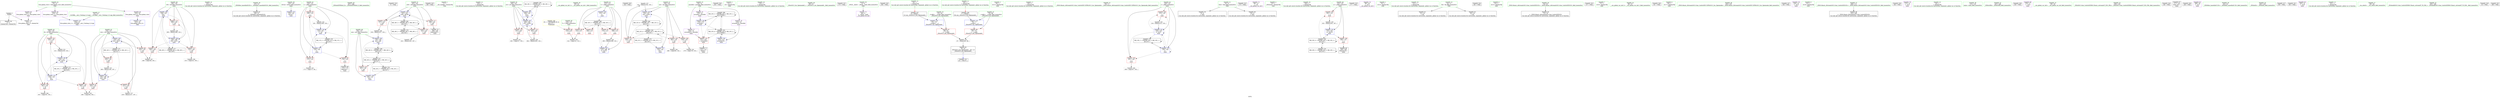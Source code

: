 digraph "SVFG" {
	label="SVFG";

	Node0x55f7fe12d160 [shape=record,color=grey,label="{NodeID: 0\nNullPtr}"];
	Node0x55f7fe12d160 -> Node0x55f7fe247900[style=solid];
	Node0x55f7fe12d160 -> Node0x55f7fe24bf90[style=solid];
	Node0x55f7fe246480 [shape=record,color=red,label="{NodeID: 97\n205\<--126\n\<--row\nmain\n}"];
	Node0x55f7fe246480 -> Node0x55f7fe2541f0[style=solid];
	Node0x55f7fe235a10 [shape=record,color=green,label="{NodeID: 14\n145\<--1\n\<--dummyObj\nCan only get source location for instruction, argument, global var or function.}"];
	Node0x55f7fe264760 [shape=record,color=black,label="{NodeID: 277\nMR_26V_2 = PHI(MR_26V_4, MR_26V_1, )\npts\{139 \}\n}"];
	Node0x55f7fe264760 -> Node0x55f7fe24ce60[style=dashed];
	Node0x55f7fe246fe0 [shape=record,color=red,label="{NodeID: 111\n232\<--138\n\<--i28\nmain\n}"];
	Node0x55f7fe246fe0 -> Node0x55f7fe253a70[style=solid];
	Node0x55f7fe2355c0 [shape=record,color=green,label="{NodeID: 28\n47\<--53\n_ZNSt8ios_base4InitD1Ev\<--_ZNSt8ios_base4InitD1Ev_field_insensitive\n}"];
	Node0x55f7fe2355c0 -> Node0x55f7fe247e00[style=solid];
	Node0x55f7fe24c230 [shape=record,color=blue,label="{NodeID: 125\n118\<--145\nretval\<--\nmain\n}"];
	Node0x55f7fe245ed0 [shape=record,color=green,label="{NodeID: 42\n124\<--125\ni\<--i_field_insensitive\nmain\n}"];
	Node0x55f7fe245ed0 -> Node0x55f7fe249780[style=solid];
	Node0x55f7fe245ed0 -> Node0x55f7fe249850[style=solid];
	Node0x55f7fe245ed0 -> Node0x55f7fe249920[style=solid];
	Node0x55f7fe245ed0 -> Node0x55f7fe24c3d0[style=solid];
	Node0x55f7fe245ed0 -> Node0x55f7fe24c570[style=solid];
	Node0x55f7fe24cd90 [shape=record,color=blue,label="{NodeID: 139\n126\<--228\nrow\<--dec27\nmain\n}"];
	Node0x55f7fe24cd90 -> Node0x55f7fe246620[style=dashed];
	Node0x55f7fe24cd90 -> Node0x55f7fe262d70[style=dashed];
	Node0x55f7fe247700 [shape=record,color=green,label="{NodeID: 56\n167\<--168\n_ZNSolsEPFRSoS_E\<--_ZNSolsEPFRSoS_E_field_insensitive\n}"];
	Node0x55f7fe275540 [shape=record,color=black,label="{NodeID: 319\n72 = PHI()\n}"];
	Node0x55f7fe253770 [shape=record,color=grey,label="{NodeID: 236\n258 = Binary(257, 150, )\n}"];
	Node0x55f7fe253770 -> Node0x55f7fe24d1a0[style=solid];
	Node0x55f7fe248440 [shape=record,color=black,label="{NodeID: 70\n249\<--248\nidxprom41\<--\nmain\n}"];
	Node0x55f7fe276c20 [shape=record,color=black,label="{NodeID: 333\n290 = PHI()\n}"];
	Node0x55f7fe248fd0 [shape=record,color=purple,label="{NodeID: 84\n324\<--33\nllvm.global_ctors_1\<--llvm.global_ctors\nGlob }"];
	Node0x55f7fe248fd0 -> Node0x55f7fe24be90[style=solid];
	Node0x55f7fe2345a0 [shape=record,color=green,label="{NodeID: 1\n7\<--1\n__dso_handle\<--dummyObj\nGlob }"];
	Node0x55f7fe246550 [shape=record,color=red,label="{NodeID: 98\n227\<--126\n\<--row\nmain\n}"];
	Node0x55f7fe246550 -> Node0x55f7fe2529f0[style=solid];
	Node0x55f7fe235ae0 [shape=record,color=green,label="{NodeID: 15\n150\<--1\n\<--dummyObj\nCan only get source location for instruction, argument, global var or function.}"];
	Node0x55f7fe264c60 [shape=record,color=black,label="{NodeID: 278\nMR_28V_2 = PHI(MR_28V_3, MR_28V_1, )\npts\{141 \}\n}"];
	Node0x55f7fe264c60 -> Node0x55f7fe24cf30[style=dashed];
	Node0x55f7fe264c60 -> Node0x55f7fe264c60[style=dashed];
	Node0x55f7fe2470b0 [shape=record,color=red,label="{NodeID: 112\n244\<--138\n\<--i28\nmain\n}"];
	Node0x55f7fe2470b0 -> Node0x55f7fe2547f0[style=solid];
	Node0x55f7fe2356c0 [shape=record,color=green,label="{NodeID: 29\n60\<--61\n__cxx_global_var_init.1\<--__cxx_global_var_init.1_field_insensitive\n}"];
	Node0x55f7fe24c300 [shape=record,color=blue,label="{NodeID: 126\n122\<--150\nt\<--\nmain\n}"];
	Node0x55f7fe24c300 -> Node0x55f7fe261b60[style=dashed];
	Node0x55f7fe245fa0 [shape=record,color=green,label="{NodeID: 43\n126\<--127\nrow\<--row_field_insensitive\nmain\n}"];
	Node0x55f7fe245fa0 -> Node0x55f7fe2463b0[style=solid];
	Node0x55f7fe245fa0 -> Node0x55f7fe246480[style=solid];
	Node0x55f7fe245fa0 -> Node0x55f7fe246550[style=solid];
	Node0x55f7fe245fa0 -> Node0x55f7fe246620[style=solid];
	Node0x55f7fe245fa0 -> Node0x55f7fe24c640[style=solid];
	Node0x55f7fe245fa0 -> Node0x55f7fe24cd90[style=solid];
	Node0x55f7fe24ce60 [shape=record,color=blue,label="{NodeID: 140\n138\<--145\ni28\<--\nmain\n}"];
	Node0x55f7fe24ce60 -> Node0x55f7fe246fe0[style=dashed];
	Node0x55f7fe24ce60 -> Node0x55f7fe2470b0[style=dashed];
	Node0x55f7fe24ce60 -> Node0x55f7fe247180[style=dashed];
	Node0x55f7fe24ce60 -> Node0x55f7fe24d340[style=dashed];
	Node0x55f7fe24ce60 -> Node0x55f7fe264760[style=dashed];
	Node0x55f7fe247800 [shape=record,color=green,label="{NodeID: 57\n35\<--317\n_GLOBAL__sub_I_Yoshiap_0_0.cpp\<--_GLOBAL__sub_I_Yoshiap_0_0.cpp_field_insensitive\n}"];
	Node0x55f7fe247800 -> Node0x55f7fe24be90[style=solid];
	Node0x55f7fe275610 [shape=record,color=black,label="{NodeID: 320\n104 = PHI()\n}"];
	Node0x55f7fe2538f0 [shape=record,color=grey,label="{NodeID: 237\n255 = Binary(254, 150, )\n}"];
	Node0x55f7fe2538f0 -> Node0x55f7fe24d0d0[style=solid];
	Node0x55f7fe248510 [shape=record,color=black,label="{NodeID: 71\n252\<--251\ntobool\<--\nmain\n}"];
	Node0x55f7fe276cf0 [shape=record,color=black,label="{NodeID: 334\n293 = PHI()\n}"];
	Node0x55f7fe2490d0 [shape=record,color=purple,label="{NodeID: 85\n325\<--33\nllvm.global_ctors_2\<--llvm.global_ctors\nGlob }"];
	Node0x55f7fe2490d0 -> Node0x55f7fe24bf90[style=solid];
	Node0x55f7fe234690 [shape=record,color=green,label="{NodeID: 2\n12\<--1\n.str\<--dummyObj\nGlob }"];
	Node0x55f7fe246620 [shape=record,color=red,label="{NodeID: 99\n245\<--126\n\<--row\nmain\n}"];
	Node0x55f7fe246620 -> Node0x55f7fe2547f0[style=solid];
	Node0x55f7fe235bb0 [shape=record,color=green,label="{NodeID: 16\n178\<--1\n\<--dummyObj\nCan only get source location for instruction, argument, global var or function.}"];
	Node0x55f7fe265160 [shape=record,color=black,label="{NodeID: 279\nMR_30V_2 = PHI(MR_30V_3, MR_30V_1, )\npts\{143 \}\n}"];
	Node0x55f7fe265160 -> Node0x55f7fe25ee60[style=dashed];
	Node0x55f7fe247180 [shape=record,color=red,label="{NodeID: 113\n268\<--138\n\<--i28\nmain\n}"];
	Node0x55f7fe247180 -> Node0x55f7fe252b70[style=solid];
	Node0x55f7fe245590 [shape=record,color=green,label="{NodeID: 30\n66\<--67\n_ZStorSt13_Ios_OpenmodeS_\<--_ZStorSt13_Ios_OpenmodeS__field_insensitive\n}"];
	Node0x55f7fe24c3d0 [shape=record,color=blue,label="{NodeID: 127\n124\<--145\ni\<--\nmain\n}"];
	Node0x55f7fe24c3d0 -> Node0x55f7fe249780[style=dashed];
	Node0x55f7fe24c3d0 -> Node0x55f7fe249850[style=dashed];
	Node0x55f7fe24c3d0 -> Node0x55f7fe249920[style=dashed];
	Node0x55f7fe24c3d0 -> Node0x55f7fe24c570[style=dashed];
	Node0x55f7fe24c3d0 -> Node0x55f7fe262060[style=dashed];
	Node0x55f7fe246070 [shape=record,color=green,label="{NodeID: 44\n128\<--129\ni8\<--i8_field_insensitive\nmain\n}"];
	Node0x55f7fe246070 -> Node0x55f7fe2466f0[style=solid];
	Node0x55f7fe246070 -> Node0x55f7fe2467c0[style=solid];
	Node0x55f7fe246070 -> Node0x55f7fe246890[style=solid];
	Node0x55f7fe246070 -> Node0x55f7fe24c710[style=solid];
	Node0x55f7fe246070 -> Node0x55f7fe24cb20[style=solid];
	Node0x55f7fe24cf30 [shape=record,color=blue,label="{NodeID: 141\n140\<--145\nj32\<--\nmain\n}"];
	Node0x55f7fe24cf30 -> Node0x55f7fe247250[style=dashed];
	Node0x55f7fe24cf30 -> Node0x55f7fe247320[style=dashed];
	Node0x55f7fe24cf30 -> Node0x55f7fe24cf30[style=dashed];
	Node0x55f7fe24cf30 -> Node0x55f7fe24d270[style=dashed];
	Node0x55f7fe24cf30 -> Node0x55f7fe264c60[style=dashed];
	Node0x55f7fe247900 [shape=record,color=black,label="{NodeID: 58\n2\<--3\ndummyVal\<--dummyVal\n}"];
	Node0x55f7fe2756e0 [shape=record,color=black,label="{NodeID: 321\n273 = PHI()\n}"];
	Node0x55f7fe253a70 [shape=record,color=grey,label="{NodeID: 238\n233 = cmp(232, 193, )\n}"];
	Node0x55f7fe2485e0 [shape=record,color=purple,label="{NodeID: 72\n44\<--4\n\<--_ZStL8__ioinit\n__cxx_global_var_init\n}"];
	Node0x55f7fe276e20 [shape=record,color=black,label="{NodeID: 335\n294 = PHI()\n}"];
	Node0x55f7fe2491d0 [shape=record,color=red,label="{NodeID: 86\n85\<--79\n\<--__a.addr\n_ZStorSt13_Ios_OpenmodeS_\n}"];
	Node0x55f7fe2491d0 -> Node0x55f7fe2532f0[style=solid];
	Node0x55f7fe234720 [shape=record,color=green,label="{NodeID: 3\n18\<--1\n.str.3\<--dummyObj\nGlob }"];
	Node0x55f7fe2466f0 [shape=record,color=red,label="{NodeID: 100\n191\<--128\n\<--i8\nmain\n}"];
	Node0x55f7fe2466f0 -> Node0x55f7fe254670[style=solid];
	Node0x55f7fe235c80 [shape=record,color=green,label="{NodeID: 17\n187\<--1\n\<--dummyObj\nCan only get source location for instruction, argument, global var or function.}"];
	Node0x55f7fe265660 [shape=record,color=black,label="{NodeID: 280\nMR_32V_2 = PHI(MR_32V_5, MR_32V_1, )\npts\{210000 \}\n}"];
	Node0x55f7fe265660 -> Node0x55f7fe24bcc0[style=dashed];
	Node0x55f7fe265660 -> Node0x55f7fe24c4a0[style=dashed];
	Node0x55f7fe265660 -> Node0x55f7fe25d560[style=dashed];
	Node0x55f7fe265660 -> Node0x55f7fe265660[style=dashed];
	Node0x55f7fe247250 [shape=record,color=red,label="{NodeID: 114\n237\<--140\n\<--j32\nmain\n}"];
	Node0x55f7fe247250 -> Node0x55f7fe2544f0[style=solid];
	Node0x55f7fe245620 [shape=record,color=green,label="{NodeID: 31\n70\<--71\n_ZNSt14basic_ofstreamIcSt11char_traitsIcEEC1EPKcSt13_Ios_Openmode\<--_ZNSt14basic_ofstreamIcSt11char_traitsIcEEC1EPKcSt13_Ios_Openmode_field_insensitive\n}"];
	Node0x55f7fe24c4a0 [shape=record,color=blue,label="{NodeID: 128\n176\<--178\narrayidx\<--\nmain\n}"];
	Node0x55f7fe24c4a0 -> Node0x55f7fe24bcc0[style=dashed];
	Node0x55f7fe24c4a0 -> Node0x55f7fe24c4a0[style=dashed];
	Node0x55f7fe24c4a0 -> Node0x55f7fe25d560[style=dashed];
	Node0x55f7fe24c4a0 -> Node0x55f7fe265660[style=dashed];
	Node0x55f7fe246140 [shape=record,color=green,label="{NodeID: 45\n130\<--131\nj\<--j_field_insensitive\nmain\n}"];
	Node0x55f7fe246140 -> Node0x55f7fe246960[style=solid];
	Node0x55f7fe246140 -> Node0x55f7fe246a30[style=solid];
	Node0x55f7fe246140 -> Node0x55f7fe24c7e0[style=solid];
	Node0x55f7fe246140 -> Node0x55f7fe24ca50[style=solid];
	Node0x55f7fe2526f0 [shape=record,color=grey,label="{NodeID: 225\n221 = Binary(220, 150, )\n}"];
	Node0x55f7fe2526f0 -> Node0x55f7fe24cb20[style=solid];
	Node0x55f7fe24d000 [shape=record,color=blue,label="{NodeID: 142\n142\<--242\na36\<--dec38\nmain\n}"];
	Node0x55f7fe24d000 -> Node0x55f7fe24ba50[style=dashed];
	Node0x55f7fe24d000 -> Node0x55f7fe24bb20[style=dashed];
	Node0x55f7fe24d000 -> Node0x55f7fe24bbf0[style=dashed];
	Node0x55f7fe24d000 -> Node0x55f7fe24d000[style=dashed];
	Node0x55f7fe24d000 -> Node0x55f7fe25ee60[style=dashed];
	Node0x55f7fe247a00 [shape=record,color=black,label="{NodeID: 59\n9\<--8\n\<--fout\nCan only get source location for instruction, argument, global var or function.}"];
	Node0x55f7fe275840 [shape=record,color=black,label="{NodeID: 322\n275 = PHI()\n}"];
	Node0x55f7fe253bf0 [shape=record,color=grey,label="{NodeID: 239\n154 = cmp(152, 153, )\n}"];
	Node0x55f7fe2486b0 [shape=record,color=purple,label="{NodeID: 73\n68\<--12\n\<--.str\n__cxx_global_var_init.1\n}"];
	Node0x55f7fe276ef0 [shape=record,color=black,label="{NodeID: 336\n77 = PHI(64, )\n0th arg _ZStorSt13_Ios_OpenmodeS_ }"];
	Node0x55f7fe276ef0 -> Node0x55f7fe24c090[style=solid];
	Node0x55f7fe2492a0 [shape=record,color=red,label="{NodeID: 87\n86\<--81\n\<--__b.addr\n_ZStorSt13_Ios_OpenmodeS_\n}"];
	Node0x55f7fe2492a0 -> Node0x55f7fe2532f0[style=solid];
	Node0x55f7fe2347b0 [shape=record,color=green,label="{NodeID: 4\n22\<--1\n_ZSt4cout\<--dummyObj\nGlob }"];
	Node0x55f7fe2467c0 [shape=record,color=red,label="{NodeID: 101\n204\<--128\n\<--i8\nmain\n}"];
	Node0x55f7fe2467c0 -> Node0x55f7fe2541f0[style=solid];
	Node0x55f7fe235d50 [shape=record,color=green,label="{NodeID: 18\n193\<--1\n\<--dummyObj\nCan only get source location for instruction, argument, global var or function.}"];
	Node0x55f7fe247320 [shape=record,color=red,label="{NodeID: 115\n263\<--140\n\<--j32\nmain\n}"];
	Node0x55f7fe247320 -> Node0x55f7fe252e70[style=solid];
	Node0x55f7fe2456b0 [shape=record,color=green,label="{NodeID: 32\n79\<--80\n__a.addr\<--__a.addr_field_insensitive\n_ZStorSt13_Ios_OpenmodeS_\n}"];
	Node0x55f7fe2456b0 -> Node0x55f7fe2491d0[style=solid];
	Node0x55f7fe2456b0 -> Node0x55f7fe24c090[style=solid];
	Node0x55f7fe24c570 [shape=record,color=blue,label="{NodeID: 129\n124\<--181\ni\<--inc\nmain\n}"];
	Node0x55f7fe24c570 -> Node0x55f7fe249780[style=dashed];
	Node0x55f7fe24c570 -> Node0x55f7fe249850[style=dashed];
	Node0x55f7fe24c570 -> Node0x55f7fe249920[style=dashed];
	Node0x55f7fe24c570 -> Node0x55f7fe24c570[style=dashed];
	Node0x55f7fe24c570 -> Node0x55f7fe262060[style=dashed];
	Node0x55f7fe246210 [shape=record,color=green,label="{NodeID: 46\n132\<--133\na\<--a_field_insensitive\nmain\n}"];
	Node0x55f7fe246210 -> Node0x55f7fe246b00[style=solid];
	Node0x55f7fe246210 -> Node0x55f7fe246bd0[style=solid];
	Node0x55f7fe246210 -> Node0x55f7fe24c8b0[style=solid];
	Node0x55f7fe252870 [shape=record,color=grey,label="{NodeID: 226\n216 = Binary(215, 150, )\n}"];
	Node0x55f7fe252870 -> Node0x55f7fe24ca50[style=solid];
	Node0x55f7fe24d0d0 [shape=record,color=blue,label="{NodeID: 143\n134\<--255\ncnt\<--inc44\nmain\n}"];
	Node0x55f7fe24d0d0 -> Node0x55f7fe25b260[style=dashed];
	Node0x55f7fe247b00 [shape=record,color=black,label="{NodeID: 60\n10\<--8\n\<--fout\nCan only get source location for instruction, argument, global var or function.}"];
	Node0x55f7fe275940 [shape=record,color=black,label="{NodeID: 323\n277 = PHI()\n}"];
	Node0x55f7fe253d70 [shape=record,color=grey,label="{NodeID: 240\n198 = cmp(197, 193, )\n}"];
	Node0x55f7fe248780 [shape=record,color=purple,label="{NodeID: 74\n99\<--18\n\<--.str.3\n__cxx_global_var_init.2\n}"];
	Node0x55f7fe2770b0 [shape=record,color=black,label="{NodeID: 337\n78 = PHI(65, )\n1st arg _ZStorSt13_Ios_OpenmodeS_ }"];
	Node0x55f7fe2770b0 -> Node0x55f7fe24c160[style=solid];
	Node0x55f7fe25d060 [shape=record,color=black,label="{NodeID: 254\nMR_20V_4 = PHI(MR_20V_5, MR_20V_3, )\npts\{133 \}\n}"];
	Node0x55f7fe25d060 -> Node0x55f7fe246b00[style=dashed];
	Node0x55f7fe25d060 -> Node0x55f7fe24c8b0[style=dashed];
	Node0x55f7fe25d060 -> Node0x55f7fe25d060[style=dashed];
	Node0x55f7fe25d060 -> Node0x55f7fe263860[style=dashed];
	Node0x55f7fe249370 [shape=record,color=red,label="{NodeID: 88\n153\<--120\n\<--T\nmain\n}"];
	Node0x55f7fe249370 -> Node0x55f7fe253bf0[style=solid];
	Node0x55f7fe234840 [shape=record,color=green,label="{NodeID: 5\n23\<--1\n.str.4\<--dummyObj\nGlob }"];
	Node0x55f7fe246890 [shape=record,color=red,label="{NodeID: 102\n220\<--128\n\<--i8\nmain\n}"];
	Node0x55f7fe246890 -> Node0x55f7fe2526f0[style=solid];
	Node0x55f7fe235e20 [shape=record,color=green,label="{NodeID: 19\n212\<--1\n\<--dummyObj\nCan only get source location for instruction, argument, global var or function.}"];
	Node0x55f7fe24ba50 [shape=record,color=red,label="{NodeID: 116\n241\<--142\n\<--a36\nmain\n}"];
	Node0x55f7fe24ba50 -> Node0x55f7fe252ff0[style=solid];
	Node0x55f7fe245740 [shape=record,color=green,label="{NodeID: 33\n81\<--82\n__b.addr\<--__b.addr_field_insensitive\n_ZStorSt13_Ios_OpenmodeS_\n}"];
	Node0x55f7fe245740 -> Node0x55f7fe2492a0[style=solid];
	Node0x55f7fe245740 -> Node0x55f7fe24c160[style=solid];
	Node0x55f7fe24c640 [shape=record,color=blue,label="{NodeID: 130\n126\<--186\nrow\<--dec\nmain\n}"];
	Node0x55f7fe24c640 -> Node0x55f7fe246480[style=dashed];
	Node0x55f7fe24c640 -> Node0x55f7fe246550[style=dashed];
	Node0x55f7fe24c640 -> Node0x55f7fe24cd90[style=dashed];
	Node0x55f7fe2462e0 [shape=record,color=green,label="{NodeID: 47\n134\<--135\ncnt\<--cnt_field_insensitive\nmain\n}"];
	Node0x55f7fe2462e0 -> Node0x55f7fe246ca0[style=solid];
	Node0x55f7fe2462e0 -> Node0x55f7fe246d70[style=solid];
	Node0x55f7fe2462e0 -> Node0x55f7fe246e40[style=solid];
	Node0x55f7fe2462e0 -> Node0x55f7fe24cbf0[style=solid];
	Node0x55f7fe2462e0 -> Node0x55f7fe24d0d0[style=solid];
	Node0x55f7fe2529f0 [shape=record,color=grey,label="{NodeID: 227\n228 = Binary(227, 187, )\n}"];
	Node0x55f7fe2529f0 -> Node0x55f7fe24cd90[style=solid];
	Node0x55f7fe24d1a0 [shape=record,color=blue,label="{NodeID: 144\n136\<--258\nans\<--add\nmain\n}"];
	Node0x55f7fe24d1a0 -> Node0x55f7fe25b760[style=dashed];
	Node0x55f7fe247c00 [shape=record,color=black,label="{NodeID: 61\n15\<--14\n\<--fin\nCan only get source location for instruction, argument, global var or function.}"];
	Node0x55f7fe275a10 [shape=record,color=black,label="{NodeID: 324\n282 = PHI()\n}"];
	Node0x55f7fe253ef0 [shape=record,color=grey,label="{NodeID: 241\n279 = cmp(278, 150, )\n}"];
	Node0x55f7fe248850 [shape=record,color=purple,label="{NodeID: 75\n176\<--20\narrayidx\<--possible\nmain\n}"];
	Node0x55f7fe248850 -> Node0x55f7fe24c4a0[style=solid];
	Node0x55f7fe25d560 [shape=record,color=black,label="{NodeID: 255\nMR_32V_6 = PHI(MR_32V_8, MR_32V_5, )\npts\{210000 \}\n}"];
	Node0x55f7fe25d560 -> Node0x55f7fe24bcc0[style=dashed];
	Node0x55f7fe25d560 -> Node0x55f7fe24c980[style=dashed];
	Node0x55f7fe25d560 -> Node0x55f7fe25d560[style=dashed];
	Node0x55f7fe25d560 -> Node0x55f7fe265660[style=dashed];
	Node0x55f7fe249440 [shape=record,color=red,label="{NodeID: 89\n152\<--122\n\<--t\nmain\n}"];
	Node0x55f7fe249440 -> Node0x55f7fe253bf0[style=solid];
	Node0x55f7fe236220 [shape=record,color=green,label="{NodeID: 6\n25\<--1\n.str.5\<--dummyObj\nGlob }"];
	Node0x55f7fe261b60 [shape=record,color=black,label="{NodeID: 269\nMR_10V_3 = PHI(MR_10V_4, MR_10V_2, )\npts\{123 \}\n}"];
	Node0x55f7fe261b60 -> Node0x55f7fe249440[style=dashed];
	Node0x55f7fe261b60 -> Node0x55f7fe249510[style=dashed];
	Node0x55f7fe261b60 -> Node0x55f7fe2495e0[style=dashed];
	Node0x55f7fe261b60 -> Node0x55f7fe2496b0[style=dashed];
	Node0x55f7fe261b60 -> Node0x55f7fe24d410[style=dashed];
	Node0x55f7fe246960 [shape=record,color=red,label="{NodeID: 103\n197\<--130\n\<--j\nmain\n}"];
	Node0x55f7fe246960 -> Node0x55f7fe253d70[style=solid];
	Node0x55f7fe235ef0 [shape=record,color=green,label="{NodeID: 20\n4\<--6\n_ZStL8__ioinit\<--_ZStL8__ioinit_field_insensitive\nGlob }"];
	Node0x55f7fe235ef0 -> Node0x55f7fe2485e0[style=solid];
	Node0x55f7fe24bb20 [shape=record,color=red,label="{NodeID: 117\n248\<--142\n\<--a36\nmain\n}"];
	Node0x55f7fe24bb20 -> Node0x55f7fe248440[style=solid];
	Node0x55f7fe2457d0 [shape=record,color=green,label="{NodeID: 34\n74\<--93\n_ZNSt14basic_ofstreamIcSt11char_traitsIcEED1Ev\<--_ZNSt14basic_ofstreamIcSt11char_traitsIcEED1Ev_field_insensitive\n}"];
	Node0x55f7fe2457d0 -> Node0x55f7fe247f00[style=solid];
	Node0x55f7fe24c710 [shape=record,color=blue,label="{NodeID: 131\n128\<--145\ni8\<--\nmain\n}"];
	Node0x55f7fe24c710 -> Node0x55f7fe2466f0[style=dashed];
	Node0x55f7fe24c710 -> Node0x55f7fe2467c0[style=dashed];
	Node0x55f7fe24c710 -> Node0x55f7fe246890[style=dashed];
	Node0x55f7fe24c710 -> Node0x55f7fe24cb20[style=dashed];
	Node0x55f7fe24c710 -> Node0x55f7fe262e60[style=dashed];
	Node0x55f7fe236b20 [shape=record,color=green,label="{NodeID: 48\n136\<--137\nans\<--ans_field_insensitive\nmain\n}"];
	Node0x55f7fe236b20 -> Node0x55f7fe246f10[style=solid];
	Node0x55f7fe236b20 -> Node0x55f7fe24ccc0[style=solid];
	Node0x55f7fe236b20 -> Node0x55f7fe24d1a0[style=solid];
	Node0x55f7fe252b70 [shape=record,color=grey,label="{NodeID: 228\n269 = Binary(268, 150, )\n}"];
	Node0x55f7fe252b70 -> Node0x55f7fe24d340[style=solid];
	Node0x55f7fe24d270 [shape=record,color=blue,label="{NodeID: 145\n140\<--264\nj32\<--inc48\nmain\n}"];
	Node0x55f7fe24d270 -> Node0x55f7fe247250[style=dashed];
	Node0x55f7fe24d270 -> Node0x55f7fe247320[style=dashed];
	Node0x55f7fe24d270 -> Node0x55f7fe24cf30[style=dashed];
	Node0x55f7fe24d270 -> Node0x55f7fe24d270[style=dashed];
	Node0x55f7fe24d270 -> Node0x55f7fe264c60[style=dashed];
	Node0x55f7fe247d00 [shape=record,color=black,label="{NodeID: 62\n16\<--14\n\<--fin\nCan only get source location for instruction, argument, global var or function.}"];
	Node0x55f7fe275b40 [shape=record,color=black,label="{NodeID: 325\n157 = PHI()\n}"];
	Node0x55f7fe254070 [shape=record,color=grey,label="{NodeID: 242\n172 = cmp(171, 64, )\n}"];
	Node0x55f7fe248920 [shape=record,color=purple,label="{NodeID: 76\n210\<--20\narrayidx19\<--possible\nmain\n}"];
	Node0x55f7fe248920 -> Node0x55f7fe24c980[style=solid];
	Node0x55f7fe25da60 [shape=record,color=black,label="{NodeID: 256\nMR_22V_4 = PHI(MR_22V_5, MR_22V_3, )\npts\{135 \}\n}"];
	Node0x55f7fe25da60 -> Node0x55f7fe246ca0[style=dashed];
	Node0x55f7fe25da60 -> Node0x55f7fe246d70[style=dashed];
	Node0x55f7fe25da60 -> Node0x55f7fe246e40[style=dashed];
	Node0x55f7fe25da60 -> Node0x55f7fe24d0d0[style=dashed];
	Node0x55f7fe25da60 -> Node0x55f7fe25b260[style=dashed];
	Node0x55f7fe25da60 -> Node0x55f7fe25da60[style=dashed];
	Node0x55f7fe25da60 -> Node0x55f7fe263d60[style=dashed];
	Node0x55f7fe249510 [shape=record,color=red,label="{NodeID: 90\n160\<--122\n\<--t\nmain\n}"];
	Node0x55f7fe2362b0 [shape=record,color=green,label="{NodeID: 7\n27\<--1\n.str.6\<--dummyObj\nGlob }"];
	Node0x55f7fe262060 [shape=record,color=black,label="{NodeID: 270\nMR_12V_2 = PHI(MR_12V_4, MR_12V_1, )\npts\{125 \}\n}"];
	Node0x55f7fe262060 -> Node0x55f7fe24c3d0[style=dashed];
	Node0x55f7fe246a30 [shape=record,color=red,label="{NodeID: 104\n215\<--130\n\<--j\nmain\n}"];
	Node0x55f7fe246a30 -> Node0x55f7fe252870[style=solid];
	Node0x55f7fe234fb0 [shape=record,color=green,label="{NodeID: 21\n8\<--11\nfout\<--fout_field_insensitive\nGlob }"];
	Node0x55f7fe234fb0 -> Node0x55f7fe247a00[style=solid];
	Node0x55f7fe234fb0 -> Node0x55f7fe247b00[style=solid];
	Node0x55f7fe267080 [shape=record,color=yellow,style=double,label="{NodeID: 284\n8V_1 = ENCHI(MR_8V_0)\npts\{121 \}\nFun[main]}"];
	Node0x55f7fe267080 -> Node0x55f7fe249370[style=dashed];
	Node0x55f7fe24bbf0 [shape=record,color=red,label="{NodeID: 118\n257\<--142\n\<--a36\nmain\n}"];
	Node0x55f7fe24bbf0 -> Node0x55f7fe253770[style=solid];
	Node0x55f7fe245860 [shape=record,color=green,label="{NodeID: 35\n96\<--97\n__cxx_global_var_init.2\<--__cxx_global_var_init.2_field_insensitive\n}"];
	Node0x55f7fe24c7e0 [shape=record,color=blue,label="{NodeID: 132\n130\<--145\nj\<--\nmain\n}"];
	Node0x55f7fe24c7e0 -> Node0x55f7fe246960[style=dashed];
	Node0x55f7fe24c7e0 -> Node0x55f7fe246a30[style=dashed];
	Node0x55f7fe24c7e0 -> Node0x55f7fe24c7e0[style=dashed];
	Node0x55f7fe24c7e0 -> Node0x55f7fe24ca50[style=dashed];
	Node0x55f7fe24c7e0 -> Node0x55f7fe263360[style=dashed];
	Node0x55f7fe236bf0 [shape=record,color=green,label="{NodeID: 49\n138\<--139\ni28\<--i28_field_insensitive\nmain\n}"];
	Node0x55f7fe236bf0 -> Node0x55f7fe246fe0[style=solid];
	Node0x55f7fe236bf0 -> Node0x55f7fe2470b0[style=solid];
	Node0x55f7fe236bf0 -> Node0x55f7fe247180[style=solid];
	Node0x55f7fe236bf0 -> Node0x55f7fe24ce60[style=solid];
	Node0x55f7fe236bf0 -> Node0x55f7fe24d340[style=solid];
	Node0x55f7fe252cf0 [shape=record,color=grey,label="{NodeID: 229\n202 = Binary(201, 187, )\n}"];
	Node0x55f7fe252cf0 -> Node0x55f7fe24c8b0[style=solid];
	Node0x55f7fe24d340 [shape=record,color=blue,label="{NodeID: 146\n138\<--269\ni28\<--inc51\nmain\n}"];
	Node0x55f7fe24d340 -> Node0x55f7fe246fe0[style=dashed];
	Node0x55f7fe24d340 -> Node0x55f7fe2470b0[style=dashed];
	Node0x55f7fe24d340 -> Node0x55f7fe247180[style=dashed];
	Node0x55f7fe24d340 -> Node0x55f7fe24d340[style=dashed];
	Node0x55f7fe24d340 -> Node0x55f7fe264760[style=dashed];
	Node0x55f7fe247e00 [shape=record,color=black,label="{NodeID: 63\n46\<--47\n\<--_ZNSt8ios_base4InitD1Ev\nCan only get source location for instruction, argument, global var or function.}"];
	Node0x55f7fe275c40 [shape=record,color=black,label="{NodeID: 326\n161 = PHI()\n}"];
	Node0x55f7fe2541f0 [shape=record,color=grey,label="{NodeID: 243\n206 = cmp(204, 205, )\n}"];
	Node0x55f7fe2489f0 [shape=record,color=purple,label="{NodeID: 77\n250\<--20\narrayidx42\<--possible\nmain\n}"];
	Node0x55f7fe2489f0 -> Node0x55f7fe24bcc0[style=solid];
	Node0x55f7fe25df60 [shape=record,color=black,label="{NodeID: 257\nMR_24V_4 = PHI(MR_24V_5, MR_24V_3, )\npts\{137 \}\n}"];
	Node0x55f7fe25df60 -> Node0x55f7fe246f10[style=dashed];
	Node0x55f7fe25df60 -> Node0x55f7fe24d1a0[style=dashed];
	Node0x55f7fe25df60 -> Node0x55f7fe25b760[style=dashed];
	Node0x55f7fe25df60 -> Node0x55f7fe25df60[style=dashed];
	Node0x55f7fe25df60 -> Node0x55f7fe264260[style=dashed];
	Node0x55f7fe2495e0 [shape=record,color=red,label="{NodeID: 91\n274\<--122\n\<--t\nmain\n}"];
	Node0x55f7fe236340 [shape=record,color=green,label="{NodeID: 8\n29\<--1\n.str.7\<--dummyObj\nGlob }"];
	Node0x55f7fe262d70 [shape=record,color=black,label="{NodeID: 271\nMR_14V_2 = PHI(MR_14V_4, MR_14V_1, )\npts\{127 \}\n}"];
	Node0x55f7fe262d70 -> Node0x55f7fe2463b0[style=dashed];
	Node0x55f7fe262d70 -> Node0x55f7fe24c640[style=dashed];
	Node0x55f7fe246b00 [shape=record,color=red,label="{NodeID: 105\n201\<--132\n\<--a\nmain\n}"];
	Node0x55f7fe246b00 -> Node0x55f7fe252cf0[style=solid];
	Node0x55f7fe235080 [shape=record,color=green,label="{NodeID: 22\n14\<--17\nfin\<--fin_field_insensitive\nGlob }"];
	Node0x55f7fe235080 -> Node0x55f7fe247c00[style=solid];
	Node0x55f7fe235080 -> Node0x55f7fe247d00[style=solid];
	Node0x55f7fe24bcc0 [shape=record,color=red,label="{NodeID: 119\n251\<--250\n\<--arrayidx42\nmain\n}"];
	Node0x55f7fe24bcc0 -> Node0x55f7fe248510[style=solid];
	Node0x55f7fe245960 [shape=record,color=green,label="{NodeID: 36\n102\<--103\n_ZNSt14basic_ifstreamIcSt11char_traitsIcEEC1EPKcSt13_Ios_Openmode\<--_ZNSt14basic_ifstreamIcSt11char_traitsIcEEC1EPKcSt13_Ios_Openmode_field_insensitive\n}"];
	Node0x55f7fe24c8b0 [shape=record,color=blue,label="{NodeID: 133\n132\<--202\na\<--dec16\nmain\n}"];
	Node0x55f7fe24c8b0 -> Node0x55f7fe246bd0[style=dashed];
	Node0x55f7fe24c8b0 -> Node0x55f7fe25d060[style=dashed];
	Node0x55f7fe236cc0 [shape=record,color=green,label="{NodeID: 50\n140\<--141\nj32\<--j32_field_insensitive\nmain\n}"];
	Node0x55f7fe236cc0 -> Node0x55f7fe247250[style=solid];
	Node0x55f7fe236cc0 -> Node0x55f7fe247320[style=solid];
	Node0x55f7fe236cc0 -> Node0x55f7fe24cf30[style=solid];
	Node0x55f7fe236cc0 -> Node0x55f7fe24d270[style=solid];
	Node0x55f7fe252e70 [shape=record,color=grey,label="{NodeID: 230\n264 = Binary(263, 150, )\n}"];
	Node0x55f7fe252e70 -> Node0x55f7fe24d270[style=solid];
	Node0x55f7fe24d410 [shape=record,color=blue,label="{NodeID: 147\n122\<--299\nt\<--inc70\nmain\n}"];
	Node0x55f7fe24d410 -> Node0x55f7fe261b60[style=dashed];
	Node0x55f7fe247f00 [shape=record,color=black,label="{NodeID: 64\n73\<--74\n\<--_ZNSt14basic_ofstreamIcSt11char_traitsIcEED1Ev\nCan only get source location for instruction, argument, global var or function.}"];
	Node0x55f7fe275d40 [shape=record,color=black,label="{NodeID: 327\n164 = PHI()\n}"];
	Node0x55f7fe254370 [shape=record,color=grey,label="{NodeID: 244\n286 = cmp(285, 145, )\n}"];
	Node0x55f7fe248ac0 [shape=record,color=purple,label="{NodeID: 78\n156\<--23\n\<--.str.4\nmain\n}"];
	Node0x55f7fe2496b0 [shape=record,color=red,label="{NodeID: 92\n298\<--122\n\<--t\nmain\n}"];
	Node0x55f7fe2496b0 -> Node0x55f7fe253470[style=solid];
	Node0x55f7fe2363d0 [shape=record,color=green,label="{NodeID: 9\n31\<--1\n.str.8\<--dummyObj\nGlob }"];
	Node0x55f7fe262e60 [shape=record,color=black,label="{NodeID: 272\nMR_16V_2 = PHI(MR_16V_4, MR_16V_1, )\npts\{129 \}\n}"];
	Node0x55f7fe262e60 -> Node0x55f7fe24c710[style=dashed];
	Node0x55f7fe246bd0 [shape=record,color=red,label="{NodeID: 106\n208\<--132\n\<--a\nmain\n}"];
	Node0x55f7fe246bd0 -> Node0x55f7fe248370[style=solid];
	Node0x55f7fe235150 [shape=record,color=green,label="{NodeID: 23\n20\<--21\npossible\<--possible_field_insensitive\nGlob }"];
	Node0x55f7fe235150 -> Node0x55f7fe248850[style=solid];
	Node0x55f7fe235150 -> Node0x55f7fe248920[style=solid];
	Node0x55f7fe235150 -> Node0x55f7fe2489f0[style=solid];
	Node0x55f7fe24bd90 [shape=record,color=blue,label="{NodeID: 120\n323\<--34\nllvm.global_ctors_0\<--\nGlob }"];
	Node0x55f7fe245a60 [shape=record,color=green,label="{NodeID: 37\n106\<--112\n_ZNSt14basic_ifstreamIcSt11char_traitsIcEED1Ev\<--_ZNSt14basic_ifstreamIcSt11char_traitsIcEED1Ev_field_insensitive\n}"];
	Node0x55f7fe245a60 -> Node0x55f7fe2480d0[style=solid];
	Node0x55f7fe24c980 [shape=record,color=blue,label="{NodeID: 134\n210\<--212\narrayidx19\<--\nmain\n}"];
	Node0x55f7fe24c980 -> Node0x55f7fe25d560[style=dashed];
	Node0x55f7fe236d90 [shape=record,color=green,label="{NodeID: 51\n142\<--143\na36\<--a36_field_insensitive\nmain\n}"];
	Node0x55f7fe236d90 -> Node0x55f7fe24ba50[style=solid];
	Node0x55f7fe236d90 -> Node0x55f7fe24bb20[style=solid];
	Node0x55f7fe236d90 -> Node0x55f7fe24bbf0[style=solid];
	Node0x55f7fe236d90 -> Node0x55f7fe24d000[style=solid];
	Node0x55f7fe252ff0 [shape=record,color=grey,label="{NodeID: 231\n242 = Binary(241, 187, )\n}"];
	Node0x55f7fe252ff0 -> Node0x55f7fe24d000[style=solid];
	Node0x55f7fe248000 [shape=record,color=black,label="{NodeID: 65\n76\<--87\n_ZStorSt13_Ios_OpenmodeS__ret\<--or\n_ZStorSt13_Ios_OpenmodeS_\n|{<s0>3}}"];
	Node0x55f7fe248000:s0 -> Node0x55f7fdf8a2b0[style=solid,color=blue];
	Node0x55f7fe275e10 [shape=record,color=black,label="{NodeID: 328\n184 = PHI()\n}"];
	Node0x55f7fe2544f0 [shape=record,color=grey,label="{NodeID: 245\n238 = cmp(237, 193, )\n}"];
	Node0x55f7fe248b90 [shape=record,color=purple,label="{NodeID: 79\n272\<--25\n\<--.str.5\nmain\n}"];
	Node0x55f7fe249780 [shape=record,color=red,label="{NodeID: 93\n171\<--124\n\<--i\nmain\n}"];
	Node0x55f7fe249780 -> Node0x55f7fe254070[style=solid];
	Node0x55f7fe236460 [shape=record,color=green,label="{NodeID: 10\n34\<--1\n\<--dummyObj\nCan only get source location for instruction, argument, global var or function.}"];
	Node0x55f7fe263360 [shape=record,color=black,label="{NodeID: 273\nMR_18V_2 = PHI(MR_18V_3, MR_18V_1, )\npts\{131 \}\n}"];
	Node0x55f7fe263360 -> Node0x55f7fe24c7e0[style=dashed];
	Node0x55f7fe263360 -> Node0x55f7fe263360[style=dashed];
	Node0x55f7fe246ca0 [shape=record,color=red,label="{NodeID: 107\n254\<--134\n\<--cnt\nmain\n}"];
	Node0x55f7fe246ca0 -> Node0x55f7fe2538f0[style=solid];
	Node0x55f7fe235220 [shape=record,color=green,label="{NodeID: 24\n33\<--37\nllvm.global_ctors\<--llvm.global_ctors_field_insensitive\nGlob }"];
	Node0x55f7fe235220 -> Node0x55f7fe248ed0[style=solid];
	Node0x55f7fe235220 -> Node0x55f7fe248fd0[style=solid];
	Node0x55f7fe235220 -> Node0x55f7fe2490d0[style=solid];
	Node0x55f7fe24be90 [shape=record,color=blue,label="{NodeID: 121\n324\<--35\nllvm.global_ctors_1\<--_GLOBAL__sub_I_Yoshiap_0_0.cpp\nGlob }"];
	Node0x55f7fe245b60 [shape=record,color=green,label="{NodeID: 38\n115\<--116\nmain\<--main_field_insensitive\n}"];
	Node0x55f7fe24ca50 [shape=record,color=blue,label="{NodeID: 135\n130\<--216\nj\<--inc21\nmain\n}"];
	Node0x55f7fe24ca50 -> Node0x55f7fe246960[style=dashed];
	Node0x55f7fe24ca50 -> Node0x55f7fe246a30[style=dashed];
	Node0x55f7fe24ca50 -> Node0x55f7fe24c7e0[style=dashed];
	Node0x55f7fe24ca50 -> Node0x55f7fe24ca50[style=dashed];
	Node0x55f7fe24ca50 -> Node0x55f7fe263360[style=dashed];
	Node0x55f7fe236e60 [shape=record,color=green,label="{NodeID: 52\n147\<--148\n_ZNSirsERi\<--_ZNSirsERi_field_insensitive\n}"];
	Node0x55f7fdf8a2b0 [shape=record,color=black,label="{NodeID: 315\n63 = PHI(76, )\n}"];
	Node0x55f7fe253170 [shape=record,color=grey,label="{NodeID: 232\n186 = Binary(185, 187, )\n}"];
	Node0x55f7fe253170 -> Node0x55f7fe24c640[style=solid];
	Node0x55f7fe2480d0 [shape=record,color=black,label="{NodeID: 66\n105\<--106\n\<--_ZNSt14basic_ifstreamIcSt11char_traitsIcEED1Ev\nCan only get source location for instruction, argument, global var or function.}"];
	Node0x55f7fe275ee0 [shape=record,color=black,label="{NodeID: 329\n226 = PHI()\n}"];
	Node0x55f7fe254670 [shape=record,color=grey,label="{NodeID: 246\n192 = cmp(191, 193, )\n}"];
	Node0x55f7fe248c60 [shape=record,color=purple,label="{NodeID: 80\n276\<--27\n\<--.str.6\nmain\n}"];
	Node0x55f7fe25ee60 [shape=record,color=black,label="{NodeID: 260\nMR_30V_3 = PHI(MR_30V_4, MR_30V_2, )\npts\{143 \}\n}"];
	Node0x55f7fe25ee60 -> Node0x55f7fe24ba50[style=dashed];
	Node0x55f7fe25ee60 -> Node0x55f7fe24d000[style=dashed];
	Node0x55f7fe25ee60 -> Node0x55f7fe25ee60[style=dashed];
	Node0x55f7fe25ee60 -> Node0x55f7fe265160[style=dashed];
	Node0x55f7fe249850 [shape=record,color=red,label="{NodeID: 94\n174\<--124\n\<--i\nmain\n}"];
	Node0x55f7fe249850 -> Node0x55f7fe2482a0[style=solid];
	Node0x55f7fe2364f0 [shape=record,color=green,label="{NodeID: 11\n64\<--1\n\<--dummyObj\nCan only get source location for instruction, argument, global var or function.|{<s0>3}}"];
	Node0x55f7fe2364f0:s0 -> Node0x55f7fe276ef0[style=solid,color=red];
	Node0x55f7fe263860 [shape=record,color=black,label="{NodeID: 274\nMR_20V_2 = PHI(MR_20V_3, MR_20V_1, )\npts\{133 \}\n}"];
	Node0x55f7fe263860 -> Node0x55f7fe25d060[style=dashed];
	Node0x55f7fe263860 -> Node0x55f7fe263860[style=dashed];
	Node0x55f7fe246d70 [shape=record,color=red,label="{NodeID: 108\n278\<--134\n\<--cnt\nmain\n}"];
	Node0x55f7fe246d70 -> Node0x55f7fe253ef0[style=solid];
	Node0x55f7fe2352f0 [shape=record,color=green,label="{NodeID: 25\n38\<--39\n__cxx_global_var_init\<--__cxx_global_var_init_field_insensitive\n}"];
	Node0x55f7fe24bf90 [shape=record,color=blue, style = dotted,label="{NodeID: 122\n325\<--3\nllvm.global_ctors_2\<--dummyVal\nGlob }"];
	Node0x55f7fe245c60 [shape=record,color=green,label="{NodeID: 39\n118\<--119\nretval\<--retval_field_insensitive\nmain\n}"];
	Node0x55f7fe245c60 -> Node0x55f7fe24c230[style=solid];
	Node0x55f7fe24cb20 [shape=record,color=blue,label="{NodeID: 136\n128\<--221\ni8\<--inc24\nmain\n}"];
	Node0x55f7fe24cb20 -> Node0x55f7fe2466f0[style=dashed];
	Node0x55f7fe24cb20 -> Node0x55f7fe2467c0[style=dashed];
	Node0x55f7fe24cb20 -> Node0x55f7fe246890[style=dashed];
	Node0x55f7fe24cb20 -> Node0x55f7fe24cb20[style=dashed];
	Node0x55f7fe24cb20 -> Node0x55f7fe262e60[style=dashed];
	Node0x55f7fe247400 [shape=record,color=green,label="{NodeID: 53\n158\<--159\n_ZStlsISt11char_traitsIcEERSt13basic_ostreamIcT_ES5_PKc\<--_ZStlsISt11char_traitsIcEERSt13basic_ostreamIcT_ES5_PKc_field_insensitive\n}"];
	Node0x55f7fe2752d0 [shape=record,color=black,label="{NodeID: 316\n146 = PHI()\n}"];
	Node0x55f7fe2532f0 [shape=record,color=grey,label="{NodeID: 233\n87 = Binary(85, 86, )\n}"];
	Node0x55f7fe2532f0 -> Node0x55f7fe248000[style=solid];
	Node0x55f7fe2481d0 [shape=record,color=black,label="{NodeID: 67\n117\<--145\nmain_ret\<--\nmain\n}"];
	Node0x55f7fe275fe0 [shape=record,color=black,label="{NodeID: 330\n240 = PHI()\n}"];
	Node0x55f7fe2547f0 [shape=record,color=grey,label="{NodeID: 247\n246 = cmp(244, 245, )\n}"];
	Node0x55f7fe248d30 [shape=record,color=purple,label="{NodeID: 81\n288\<--29\n\<--.str.7\nmain\n}"];
	Node0x55f7fe249920 [shape=record,color=red,label="{NodeID: 95\n180\<--124\n\<--i\nmain\n}"];
	Node0x55f7fe249920 -> Node0x55f7fe2535f0[style=solid];
	Node0x55f7fe2365c0 [shape=record,color=green,label="{NodeID: 12\n65\<--1\n\<--dummyObj\nCan only get source location for instruction, argument, global var or function.|{<s0>3}}"];
	Node0x55f7fe2365c0:s0 -> Node0x55f7fe2770b0[style=solid,color=red];
	Node0x55f7fe263d60 [shape=record,color=black,label="{NodeID: 275\nMR_22V_2 = PHI(MR_22V_4, MR_22V_1, )\npts\{135 \}\n}"];
	Node0x55f7fe263d60 -> Node0x55f7fe24cbf0[style=dashed];
	Node0x55f7fe246e40 [shape=record,color=red,label="{NodeID: 109\n285\<--134\n\<--cnt\nmain\n}"];
	Node0x55f7fe246e40 -> Node0x55f7fe254370[style=solid];
	Node0x55f7fe2353c0 [shape=record,color=green,label="{NodeID: 26\n42\<--43\n_ZNSt8ios_base4InitC1Ev\<--_ZNSt8ios_base4InitC1Ev_field_insensitive\n}"];
	Node0x55f7fe24c090 [shape=record,color=blue,label="{NodeID: 123\n79\<--77\n__a.addr\<--__a\n_ZStorSt13_Ios_OpenmodeS_\n}"];
	Node0x55f7fe24c090 -> Node0x55f7fe2491d0[style=dashed];
	Node0x55f7fe245d30 [shape=record,color=green,label="{NodeID: 40\n120\<--121\nT\<--T_field_insensitive\nmain\n}"];
	Node0x55f7fe245d30 -> Node0x55f7fe249370[style=solid];
	Node0x55f7fe24cbf0 [shape=record,color=blue,label="{NodeID: 137\n134\<--145\ncnt\<--\nmain\n}"];
	Node0x55f7fe24cbf0 -> Node0x55f7fe25da60[style=dashed];
	Node0x55f7fe247500 [shape=record,color=green,label="{NodeID: 54\n162\<--163\n_ZNSolsEi\<--_ZNSolsEi_field_insensitive\n}"];
	Node0x55f7fe2753a0 [shape=record,color=black,label="{NodeID: 317\n200 = PHI()\n}"];
	Node0x55f7fe253470 [shape=record,color=grey,label="{NodeID: 234\n299 = Binary(298, 150, )\n}"];
	Node0x55f7fe253470 -> Node0x55f7fe24d410[style=solid];
	Node0x55f7fe2482a0 [shape=record,color=black,label="{NodeID: 68\n175\<--174\nidxprom\<--\nmain\n}"];
	Node0x55f7fe2769c0 [shape=record,color=black,label="{NodeID: 331\n283 = PHI()\n}"];
	Node0x55f7fe25b260 [shape=record,color=black,label="{NodeID: 248\nMR_22V_8 = PHI(MR_22V_7, MR_22V_5, )\npts\{135 \}\n}"];
	Node0x55f7fe25b260 -> Node0x55f7fe246ca0[style=dashed];
	Node0x55f7fe25b260 -> Node0x55f7fe24d0d0[style=dashed];
	Node0x55f7fe25b260 -> Node0x55f7fe25b260[style=dashed];
	Node0x55f7fe25b260 -> Node0x55f7fe25da60[style=dashed];
	Node0x55f7fe248e00 [shape=record,color=purple,label="{NodeID: 82\n292\<--31\n\<--.str.8\nmain\n}"];
	Node0x55f7fe2463b0 [shape=record,color=red,label="{NodeID: 96\n185\<--126\n\<--row\nmain\n}"];
	Node0x55f7fe2463b0 -> Node0x55f7fe253170[style=solid];
	Node0x55f7fe235940 [shape=record,color=green,label="{NodeID: 13\n101\<--1\n\<--dummyObj\nCan only get source location for instruction, argument, global var or function.}"];
	Node0x55f7fe264260 [shape=record,color=black,label="{NodeID: 276\nMR_24V_2 = PHI(MR_24V_4, MR_24V_1, )\npts\{137 \}\n}"];
	Node0x55f7fe264260 -> Node0x55f7fe24ccc0[style=dashed];
	Node0x55f7fe246f10 [shape=record,color=red,label="{NodeID: 110\n281\<--136\n\<--ans\nmain\n}"];
	Node0x55f7fe2354c0 [shape=record,color=green,label="{NodeID: 27\n48\<--49\n__cxa_atexit\<--__cxa_atexit_field_insensitive\n}"];
	Node0x55f7fe24c160 [shape=record,color=blue,label="{NodeID: 124\n81\<--78\n__b.addr\<--__b\n_ZStorSt13_Ios_OpenmodeS_\n}"];
	Node0x55f7fe24c160 -> Node0x55f7fe2492a0[style=dashed];
	Node0x55f7fe245e00 [shape=record,color=green,label="{NodeID: 41\n122\<--123\nt\<--t_field_insensitive\nmain\n}"];
	Node0x55f7fe245e00 -> Node0x55f7fe249440[style=solid];
	Node0x55f7fe245e00 -> Node0x55f7fe249510[style=solid];
	Node0x55f7fe245e00 -> Node0x55f7fe2495e0[style=solid];
	Node0x55f7fe245e00 -> Node0x55f7fe2496b0[style=solid];
	Node0x55f7fe245e00 -> Node0x55f7fe24c300[style=solid];
	Node0x55f7fe245e00 -> Node0x55f7fe24d410[style=solid];
	Node0x55f7fe24ccc0 [shape=record,color=blue,label="{NodeID: 138\n136\<--145\nans\<--\nmain\n}"];
	Node0x55f7fe24ccc0 -> Node0x55f7fe25df60[style=dashed];
	Node0x55f7fe247600 [shape=record,color=green,label="{NodeID: 55\n165\<--166\n_ZSt4endlIcSt11char_traitsIcEERSt13basic_ostreamIT_T0_ES6_\<--_ZSt4endlIcSt11char_traitsIcEERSt13basic_ostreamIT_T0_ES6__field_insensitive\n}"];
	Node0x55f7fe275470 [shape=record,color=black,label="{NodeID: 318\n45 = PHI()\n}"];
	Node0x55f7fe2535f0 [shape=record,color=grey,label="{NodeID: 235\n181 = Binary(180, 150, )\n}"];
	Node0x55f7fe2535f0 -> Node0x55f7fe24c570[style=solid];
	Node0x55f7fe248370 [shape=record,color=black,label="{NodeID: 69\n209\<--208\nidxprom18\<--\nmain\n}"];
	Node0x55f7fe276ac0 [shape=record,color=black,label="{NodeID: 332\n289 = PHI()\n}"];
	Node0x55f7fe25b760 [shape=record,color=black,label="{NodeID: 249\nMR_24V_8 = PHI(MR_24V_7, MR_24V_5, )\npts\{137 \}\n}"];
	Node0x55f7fe25b760 -> Node0x55f7fe24d1a0[style=dashed];
	Node0x55f7fe25b760 -> Node0x55f7fe25b760[style=dashed];
	Node0x55f7fe25b760 -> Node0x55f7fe25df60[style=dashed];
	Node0x55f7fe248ed0 [shape=record,color=purple,label="{NodeID: 83\n323\<--33\nllvm.global_ctors_0\<--llvm.global_ctors\nGlob }"];
	Node0x55f7fe248ed0 -> Node0x55f7fe24bd90[style=solid];
}
